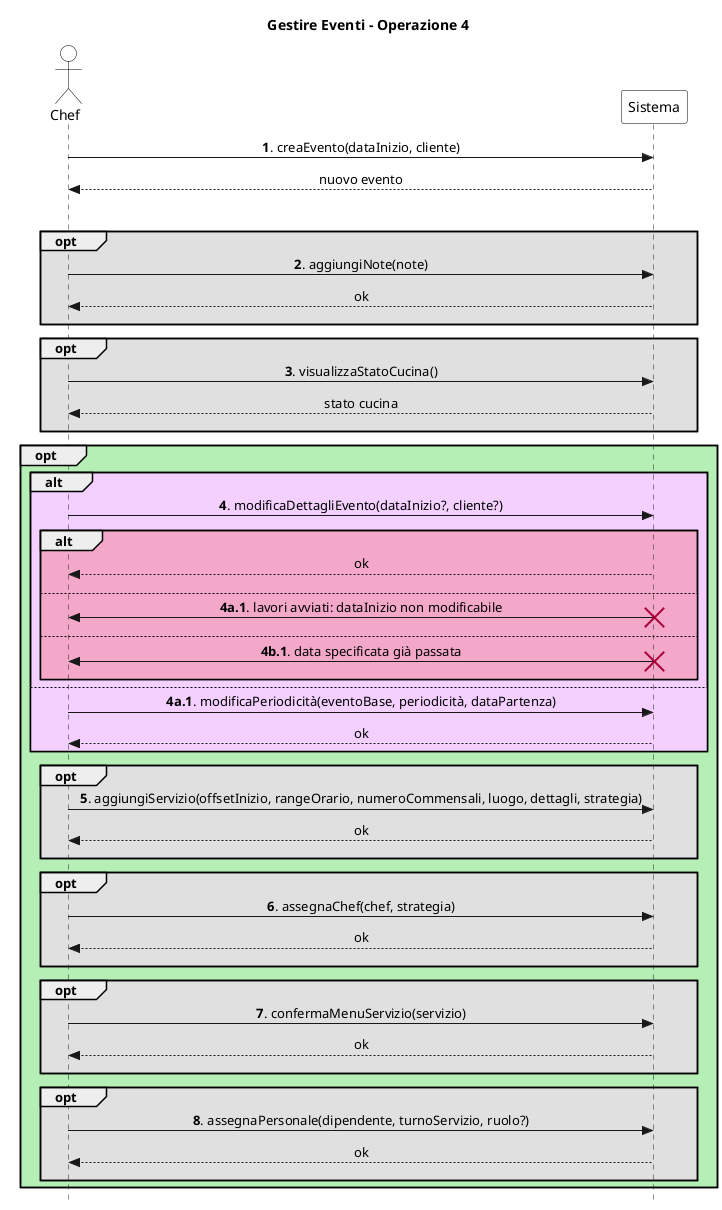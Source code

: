 @startuml
skinparam Style strictuml
skinparam SequenceMessageAlign center

skinparam sequence {
    ActorBorderColor Black
    ActorBackgroundColor White
    ParticipantBorderColor Black
    ParticipantBackgroundColor White
}

actor Chef
participant Sistema

title Gestire Eventi - Operazione 4

Chef -> Sistema: **1**. creaEvento(dataInizio, cliente)
return nuovo evento

loop #e0e0e0
    opt #e0e0e0
        Chef -> Sistema: **2**. aggiungiNote(note)
        return ok
        ||10||
    end

    opt #e0e0e0
        Chef -> Sistema: **3**. visualizzaStatoCucina()
        return stato cucina
        ||10||
    end

    opt #b6efb6
        alt #f3d0ff
            Chef -> Sistema: **4**. modificaDettagliEvento(dataInizio?, cliente?)
            alt #f3a7c9
                return ok
                ||10||
            else
                Chef <- Sistema: **4a.1**. lavori avviati: dataInizio non modificabile
                destroy Sistema
                ||10||
             else
                Chef <- Sistema: **4b.1**. data specificata già passata
                destroy Sistema
                ||10||
            end
        else
            Chef -> Sistema: **4a.1**. modificaPeriodicità(eventoBase, periodicità, dataPartenza)
            return ok
    end

    opt #e0e0e0
        Chef -> Sistema: **5**. aggiungiServizio(offsetInizio, rangeOrario, numeroCommensali, luogo, dettagli, strategia)
        return ok
        ||10||
    end

    opt #e0e0e0
        Chef -> Sistema: **6**. assegnaChef(chef, strategia)
        return ok
        ||10||
    end

    opt #e0e0e0
        Chef -> Sistema: **7**. confermaMenuServizio(servizio)
        return ok
        ||10||
    end

    opt #e0e0e0
        Chef -> Sistema: **8**. assegnaPersonale(dipendente, turnoServizio, ruolo?)
        return ok
        ||10||
    end
end
@enduml